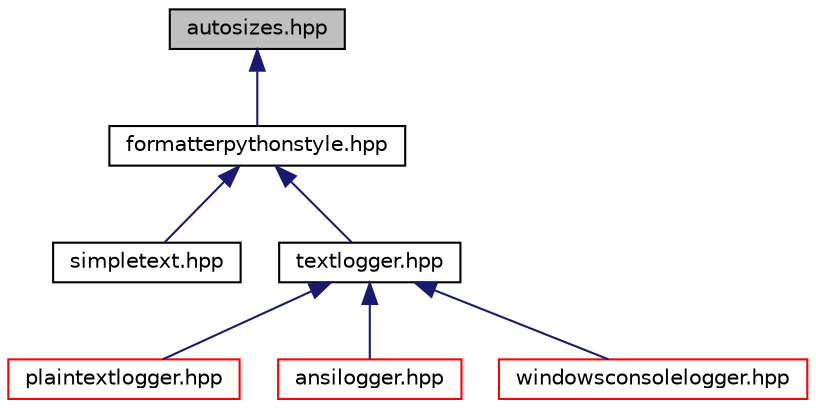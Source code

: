digraph "autosizes.hpp"
{
  edge [fontname="Helvetica",fontsize="10",labelfontname="Helvetica",labelfontsize="10"];
  node [fontname="Helvetica",fontsize="10",shape=record];
  Node2 [label="autosizes.hpp",height=0.2,width=0.4,color="black", fillcolor="grey75", style="filled", fontcolor="black"];
  Node2 -> Node3 [dir="back",color="midnightblue",fontsize="10",style="solid",fontname="Helvetica"];
  Node3 [label="formatterpythonstyle.hpp",height=0.2,width=0.4,color="black", fillcolor="white", style="filled",URL="$formatterpythonstyle_8hpp.html"];
  Node3 -> Node4 [dir="back",color="midnightblue",fontsize="10",style="solid",fontname="Helvetica"];
  Node4 [label="simpletext.hpp",height=0.2,width=0.4,color="black", fillcolor="white", style="filled",URL="$simpletext_8hpp.html"];
  Node3 -> Node5 [dir="back",color="midnightblue",fontsize="10",style="solid",fontname="Helvetica"];
  Node5 [label="textlogger.hpp",height=0.2,width=0.4,color="black", fillcolor="white", style="filled",URL="$textlogger_8hpp.html"];
  Node5 -> Node6 [dir="back",color="midnightblue",fontsize="10",style="solid",fontname="Helvetica"];
  Node6 [label="plaintextlogger.hpp",height=0.2,width=0.4,color="red", fillcolor="white", style="filled",URL="$plaintextlogger_8hpp.html"];
  Node5 -> Node12 [dir="back",color="midnightblue",fontsize="10",style="solid",fontname="Helvetica"];
  Node12 [label="ansilogger.hpp",height=0.2,width=0.4,color="red", fillcolor="white", style="filled",URL="$ansilogger_8hpp.html"];
  Node5 -> Node13 [dir="back",color="midnightblue",fontsize="10",style="solid",fontname="Helvetica"];
  Node13 [label="windowsconsolelogger.hpp",height=0.2,width=0.4,color="red", fillcolor="white", style="filled",URL="$windowsconsolelogger_8hpp.html"];
}
